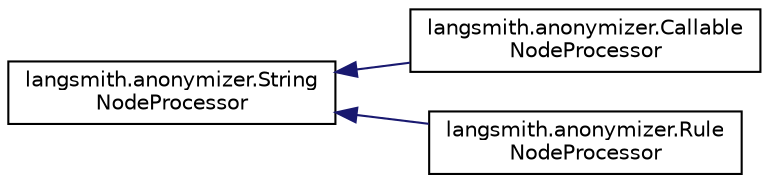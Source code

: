 digraph "Graphical Class Hierarchy"
{
 // LATEX_PDF_SIZE
  edge [fontname="Helvetica",fontsize="10",labelfontname="Helvetica",labelfontsize="10"];
  node [fontname="Helvetica",fontsize="10",shape=record];
  rankdir="LR";
  Node0 [label="langsmith.anonymizer.String\lNodeProcessor",height=0.2,width=0.4,color="black", fillcolor="white", style="filled",URL="$classlangsmith_1_1anonymizer_1_1StringNodeProcessor.html",tooltip=" "];
  Node0 -> Node1 [dir="back",color="midnightblue",fontsize="10",style="solid",fontname="Helvetica"];
  Node1 [label="langsmith.anonymizer.Callable\lNodeProcessor",height=0.2,width=0.4,color="black", fillcolor="white", style="filled",URL="$classlangsmith_1_1anonymizer_1_1CallableNodeProcessor.html",tooltip=" "];
  Node0 -> Node2 [dir="back",color="midnightblue",fontsize="10",style="solid",fontname="Helvetica"];
  Node2 [label="langsmith.anonymizer.Rule\lNodeProcessor",height=0.2,width=0.4,color="black", fillcolor="white", style="filled",URL="$classlangsmith_1_1anonymizer_1_1RuleNodeProcessor.html",tooltip=" "];
}
